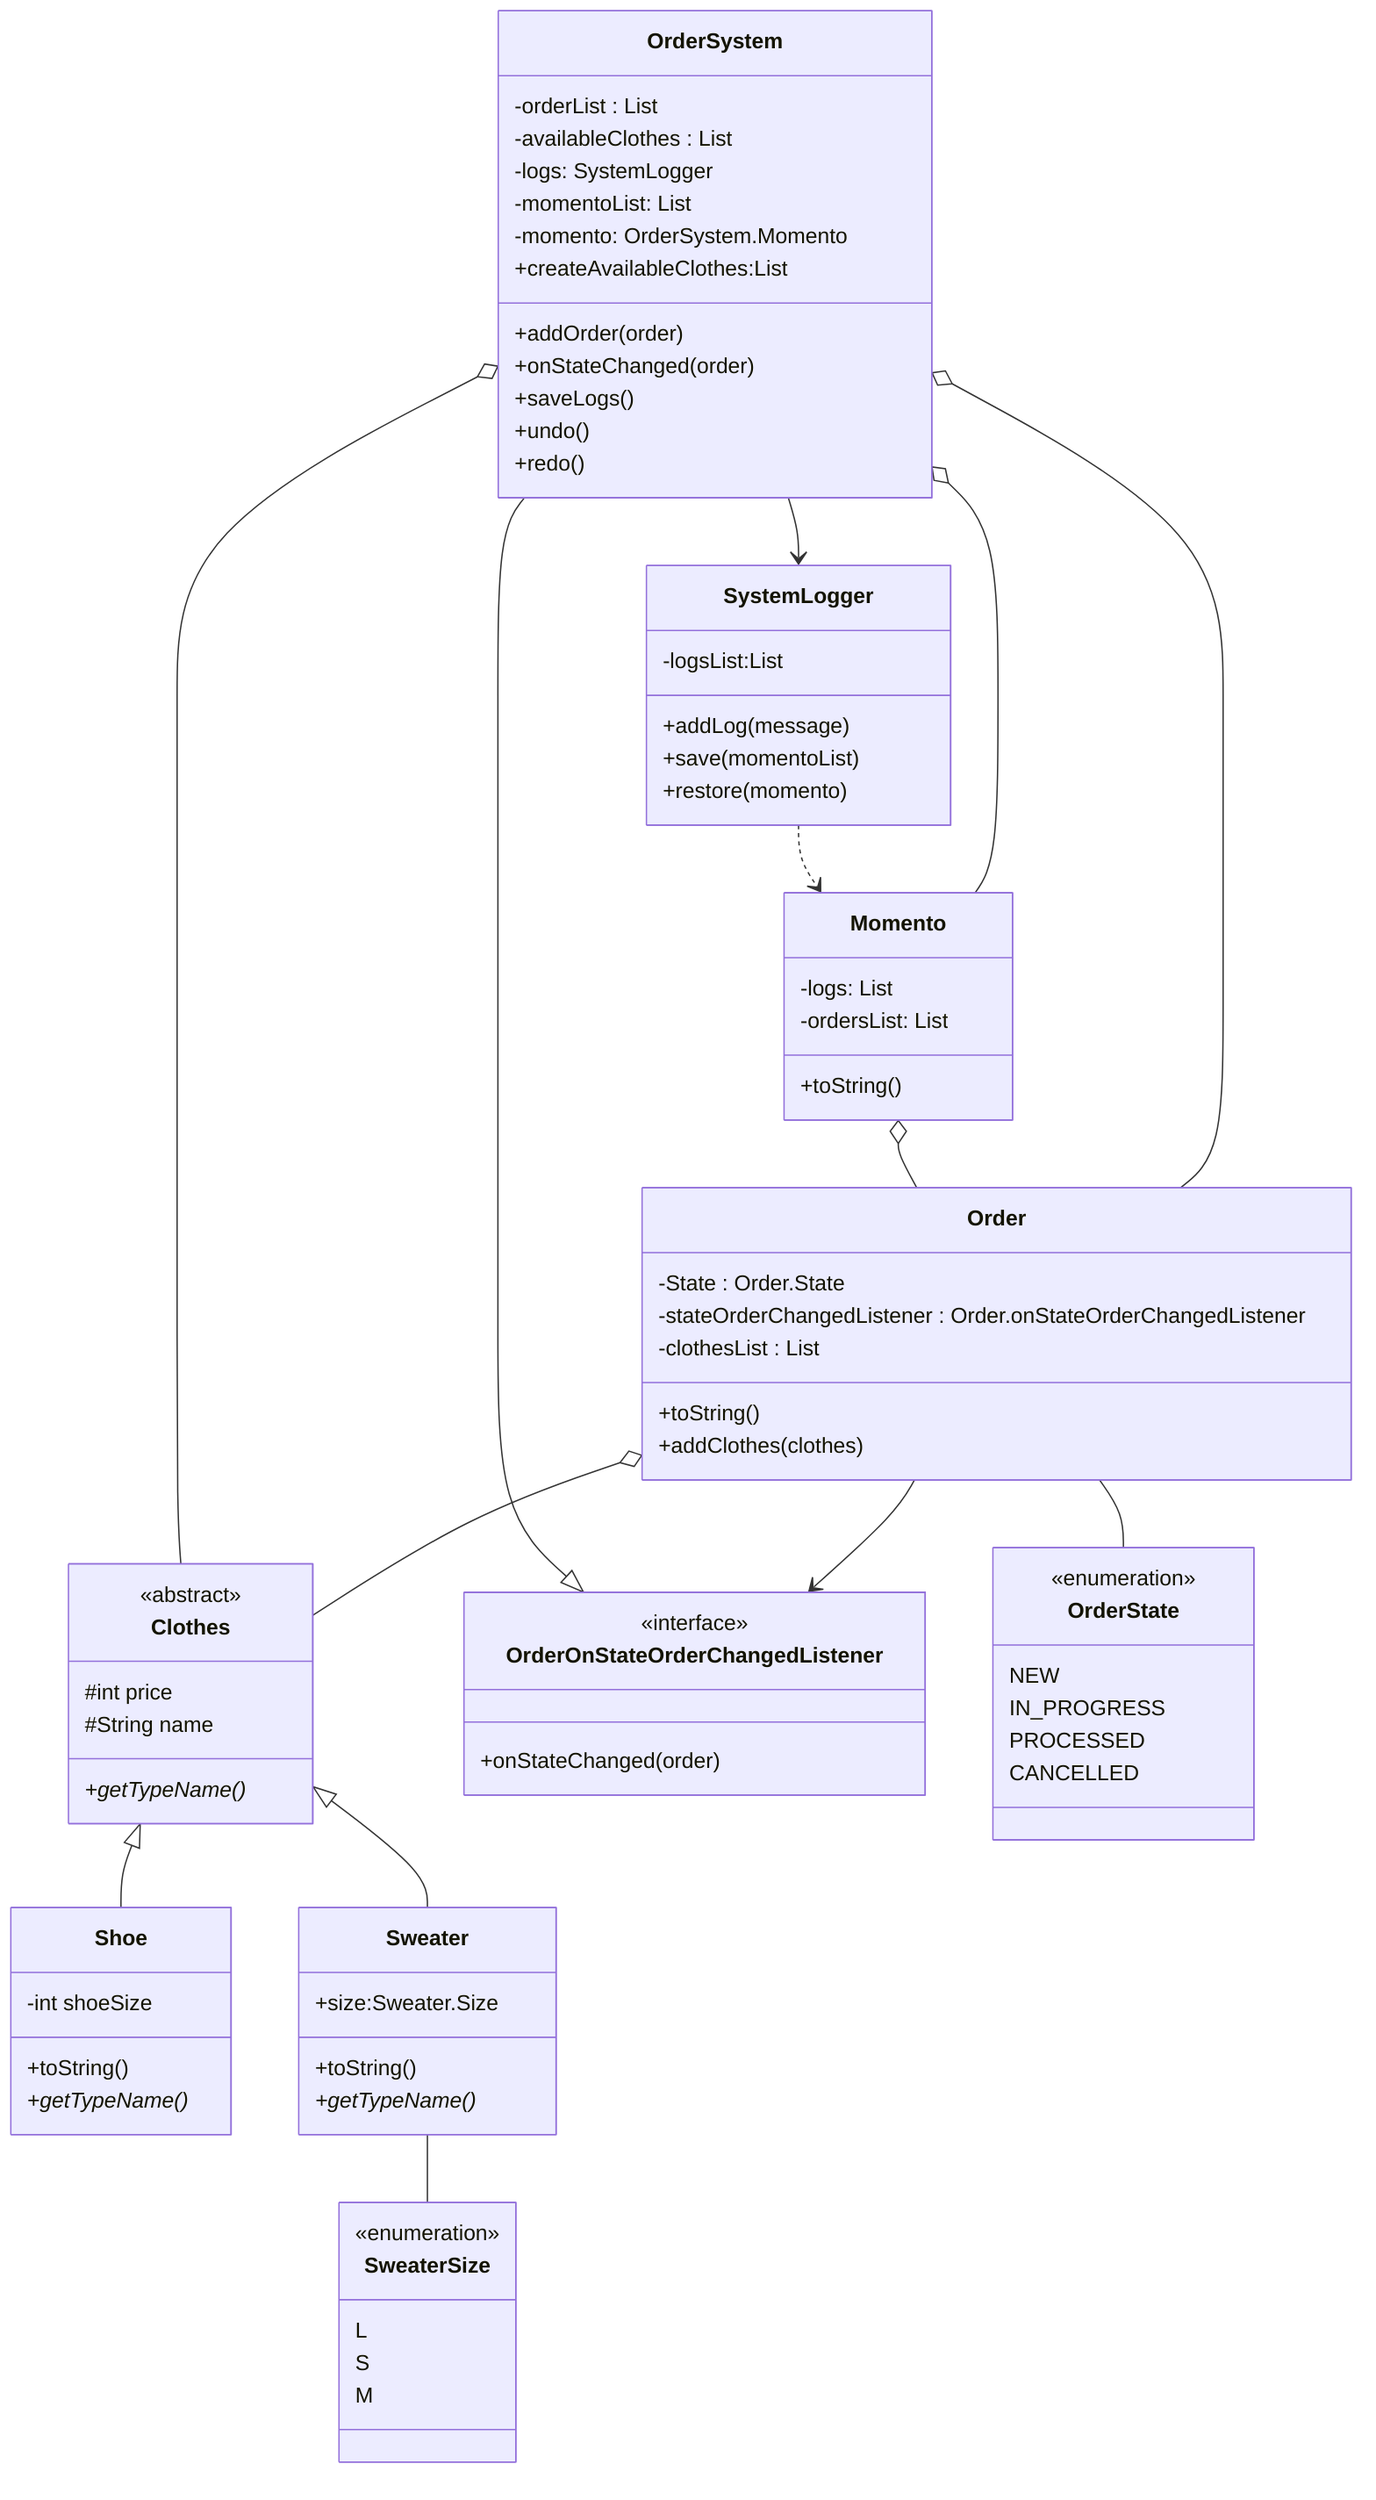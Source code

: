 classDiagram
    Clothes <|-- Shoe
    Clothes <|-- Sweater
    class Clothes {
    <<abstract>>
      #int price
      #String name
      +getTypeName()*
    }
    class Shoe{
      -int shoeSize
      +toString()
      +getTypeName()*
    }
    class Sweater{
      +size:Sweater.Size
      +toString()
      +getTypeName()*
    }
      class SweaterSize{
      <<enumeration>>
        L
        S
        M
    }
    Sweater -- SweaterSize
    class Order{
      -State : Order.State
      -stateOrderChangedListener : Order.onStateOrderChangedListener
      -clothesList : List<Clothes>
      +toString()
      +addClothes(clothes)
    }
      class OrderOnStateOrderChangedListener{
      <<interface>>
      +onStateChanged(order)
    }
    class OrderState{
      <<enumeration>>
      NEW
      IN_PROGRESS
      PROCESSED
      CANCELLED
    }
    Order -- OrderState
    Order --> OrderOnStateOrderChangedListener
    Order o-- Clothes

    class OrderSystem {
      -orderList : List<Order>
      -availableClothes : List<Clothes>
      -logs: SystemLogger
      -momentoList: List<Momento>
      -momento: OrderSystem.Momento
      +createAvailableClothes:List<Clothes>
      +addOrder(order)
      +onStateChanged(order)
      +saveLogs()
      +undo()
      +redo()
    }
    OrderSystem --|> OrderOnStateOrderChangedListener
    OrderSystem o-- Order
    OrderSystem o-- Momento
    OrderSystem o-- Clothes
    OrderSystem --> SystemLogger
    SystemLogger ..> Momento
    Momento o-- Order
    class Momento{
      -logs: List<String>
      -ordersList: List<Order>
      +toString()
    }
    class SystemLogger{
      -logsList:List<String>
      +addLog(message)
      +save(momentoList)
      +restore(momento)
    }